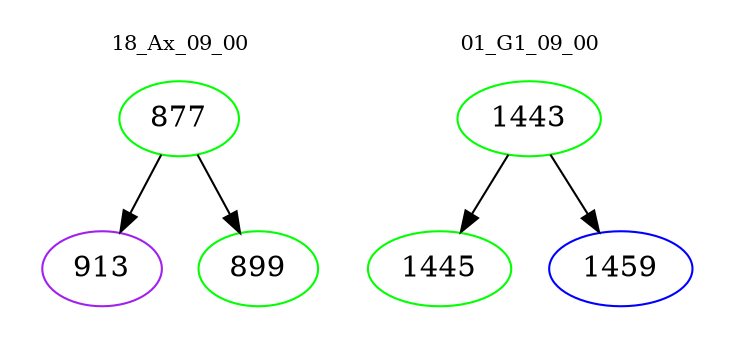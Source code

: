 digraph{
subgraph cluster_0 {
color = white
label = "18_Ax_09_00";
fontsize=10;
T0_877 [label="877", color="green"]
T0_877 -> T0_913 [color="black"]
T0_913 [label="913", color="purple"]
T0_877 -> T0_899 [color="black"]
T0_899 [label="899", color="green"]
}
subgraph cluster_1 {
color = white
label = "01_G1_09_00";
fontsize=10;
T1_1443 [label="1443", color="green"]
T1_1443 -> T1_1445 [color="black"]
T1_1445 [label="1445", color="green"]
T1_1443 -> T1_1459 [color="black"]
T1_1459 [label="1459", color="blue"]
}
}
